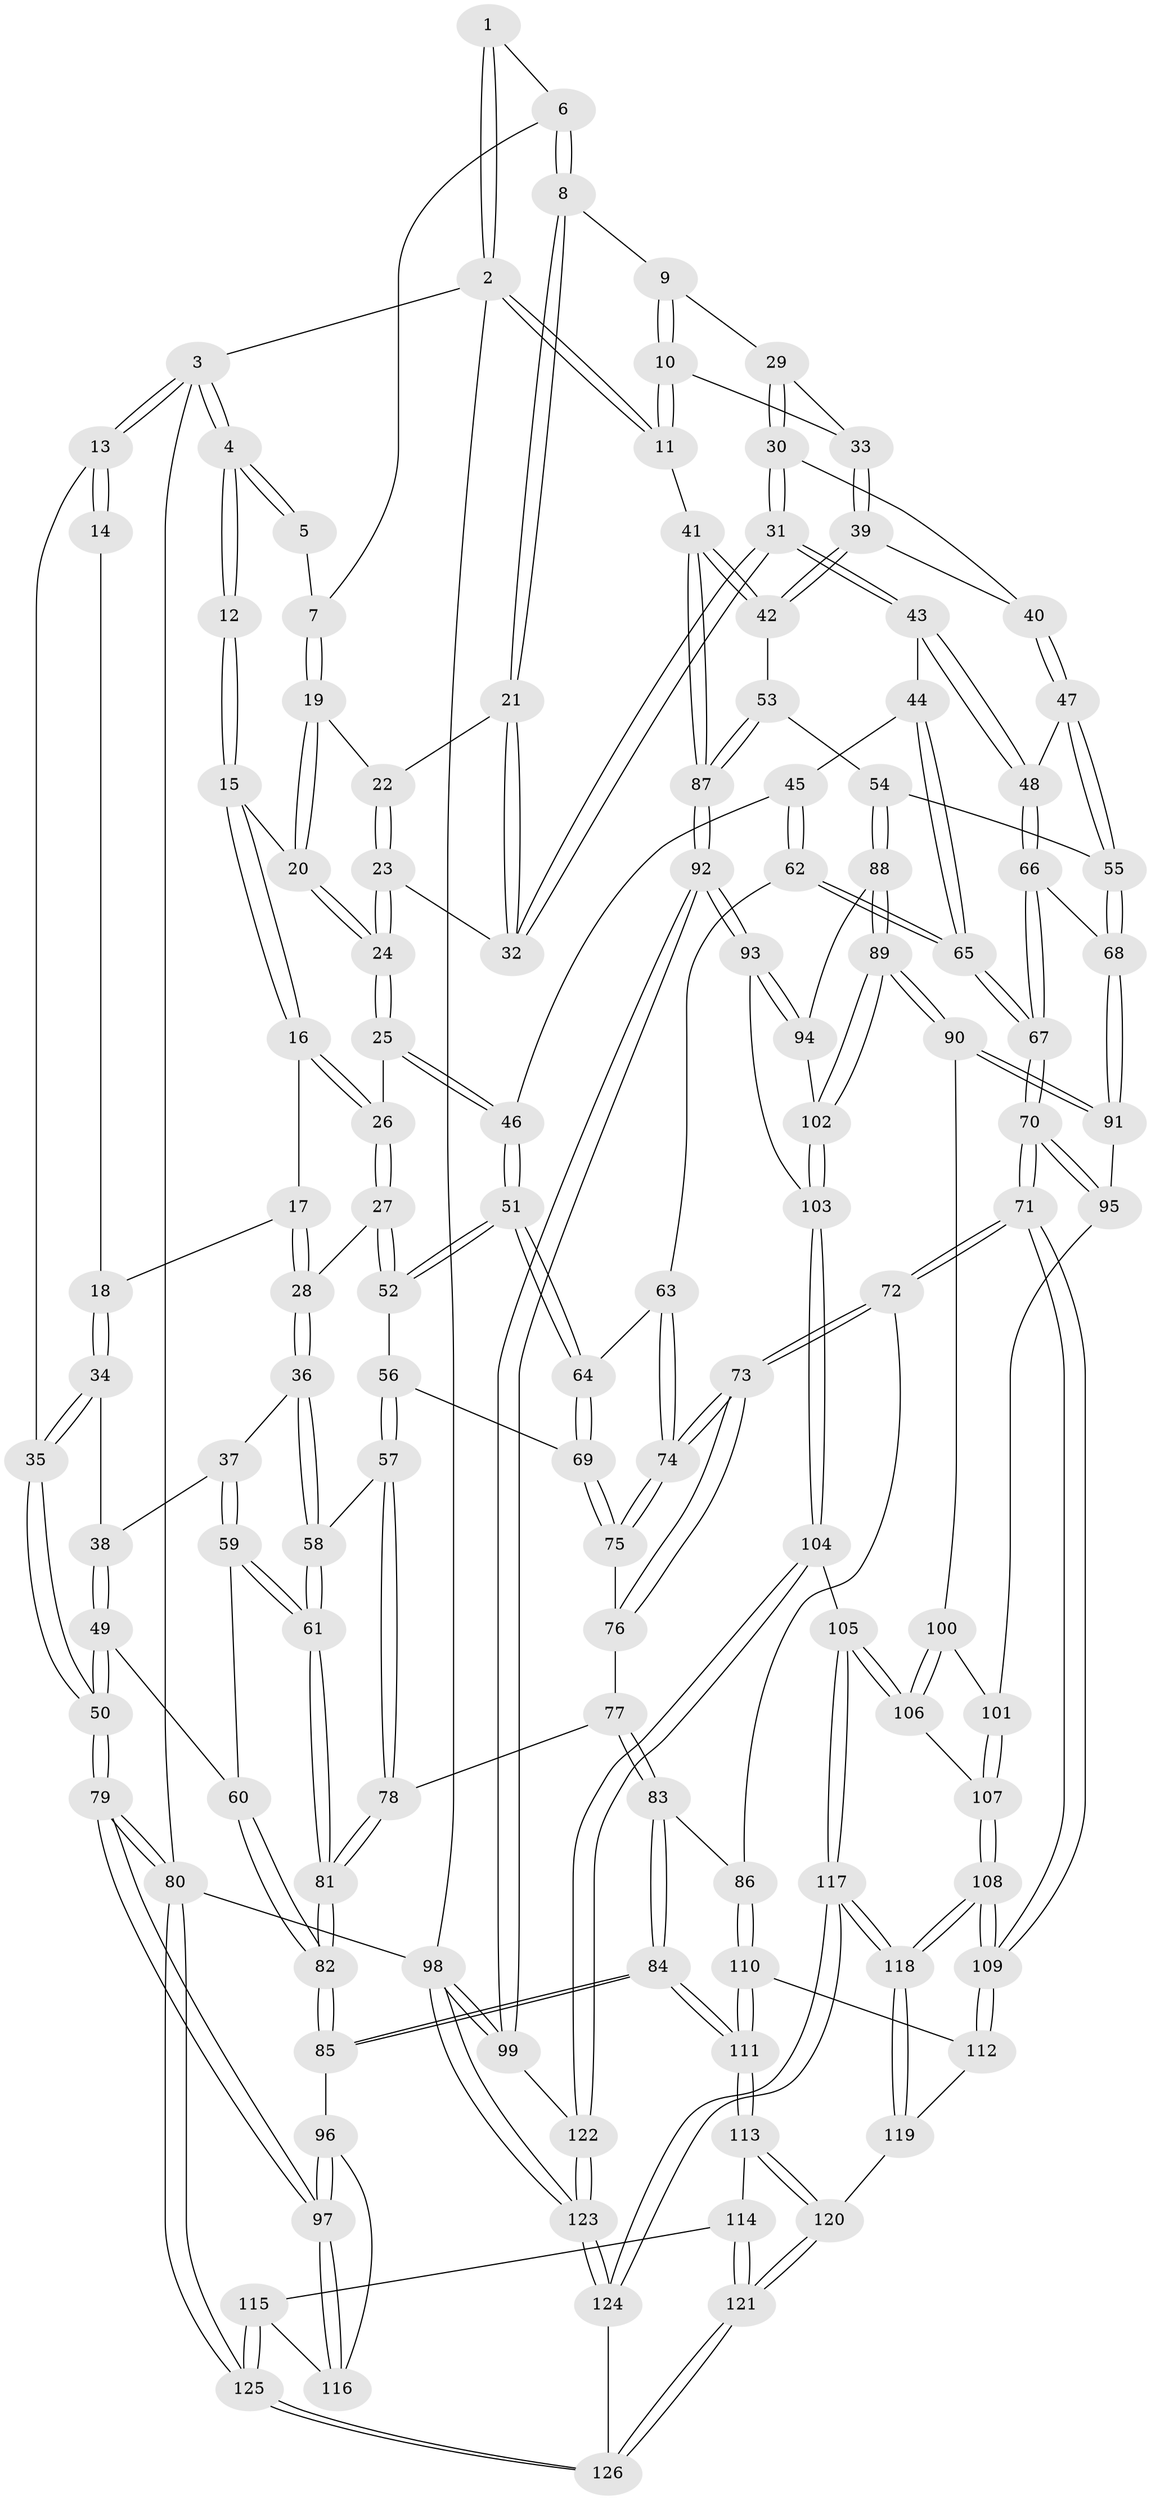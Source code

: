 // coarse degree distribution, {4: 0.42045454545454547, 6: 0.125, 5: 0.3068181818181818, 3: 0.14772727272727273}
// Generated by graph-tools (version 1.1) at 2025/24/03/03/25 07:24:40]
// undirected, 126 vertices, 312 edges
graph export_dot {
graph [start="1"]
  node [color=gray90,style=filled];
  1 [pos="+0.5851085026699276+0"];
  2 [pos="+1+0"];
  3 [pos="+0+0"];
  4 [pos="+0+0"];
  5 [pos="+0.2956817524191477+0"];
  6 [pos="+0.5960036412494526+0.08756838916352723"];
  7 [pos="+0.3366680882393715+0.16520162514625147"];
  8 [pos="+0.6212561890697953+0.13124782298148768"];
  9 [pos="+0.8213798243893436+0.18643922892929762"];
  10 [pos="+1+0"];
  11 [pos="+1+0"];
  12 [pos="+0.21691547817489018+0.14331624251867253"];
  13 [pos="+0+0"];
  14 [pos="+0.10736501568372044+0.2162404565573727"];
  15 [pos="+0.32472140392765386+0.17757560429315467"];
  16 [pos="+0.30592303378019325+0.20608444688740912"];
  17 [pos="+0.29307612294204965+0.22392348516751368"];
  18 [pos="+0.13706269974376437+0.2845761003340786"];
  19 [pos="+0.3321662525694602+0.17306111852646017"];
  20 [pos="+0.3301751589488229+0.17476884223970818"];
  21 [pos="+0.5763260490870712+0.27064507142023875"];
  22 [pos="+0.43398533997990413+0.24615531595155515"];
  23 [pos="+0.43052885308807637+0.3695463285240867"];
  24 [pos="+0.41592666149704194+0.38250164201806097"];
  25 [pos="+0.40279120295541043+0.40685998339778956"];
  26 [pos="+0.3852757096201038+0.41237287979985643"];
  27 [pos="+0.3774511467881238+0.41523527516041137"];
  28 [pos="+0.278454683179748+0.4085756073193181"];
  29 [pos="+0.812874940491988+0.2575887657124101"];
  30 [pos="+0.7773280806537806+0.3510156077643825"];
  31 [pos="+0.6165088246710854+0.36329225463054954"];
  32 [pos="+0.576567912468943+0.2945555959258764"];
  33 [pos="+0.9347409864504144+0.3678830780797767"];
  34 [pos="+0.11858885830786792+0.373994014577776"];
  35 [pos="+0+0.28374005644478567"];
  36 [pos="+0.2628633273652434+0.41642371074106105"];
  37 [pos="+0.13742091444664334+0.39834010752837795"];
  38 [pos="+0.1260210233855001+0.3865537530009008"];
  39 [pos="+0.9267536902212987+0.42990933950029064"];
  40 [pos="+0.7900448587641112+0.38096265079671604"];
  41 [pos="+1+0.476194872156679"];
  42 [pos="+0.9285691808600522+0.4330535741163732"];
  43 [pos="+0.6036673504856365+0.45347854051875836"];
  44 [pos="+0.602671781540288+0.45416574537709836"];
  45 [pos="+0.538930431332504+0.4728195817882053"];
  46 [pos="+0.46786870265168345+0.4599235000716908"];
  47 [pos="+0.7691954888328096+0.4698486693408598"];
  48 [pos="+0.6605743102458143+0.49029918574846587"];
  49 [pos="+0+0.566059176285999"];
  50 [pos="+0+0.5908597011402765"];
  51 [pos="+0.44159804941864134+0.551341229406104"];
  52 [pos="+0.3732096748072309+0.5002086536419705"];
  53 [pos="+0.8733766618707232+0.5655366020118121"];
  54 [pos="+0.8694568484399475+0.5684467190468311"];
  55 [pos="+0.8349032058271824+0.5675353735463793"];
  56 [pos="+0.3558861507089767+0.5412718665882035"];
  57 [pos="+0.3263072578415957+0.5773511639570722"];
  58 [pos="+0.2643366888783992+0.48304284172361484"];
  59 [pos="+0.12185732305122805+0.4969339615152149"];
  60 [pos="+0.00922024488113497+0.5595266815246883"];
  61 [pos="+0.17939400137904793+0.60780154238159"];
  62 [pos="+0.5146736525060329+0.5595617990668731"];
  63 [pos="+0.4851256782961087+0.5623881920042499"];
  64 [pos="+0.4417490481684856+0.554624413750391"];
  65 [pos="+0.5744404301601947+0.6572752248979591"];
  66 [pos="+0.6759783545840284+0.5460006259361104"];
  67 [pos="+0.5786354529899672+0.6758881610579902"];
  68 [pos="+0.7670076385986591+0.6165778918835408"];
  69 [pos="+0.44038404680627447+0.5566054324620913"];
  70 [pos="+0.5769256054425761+0.7067989962779769"];
  71 [pos="+0.5598521775740849+0.7216236475800313"];
  72 [pos="+0.48477717882675686+0.7154129603766569"];
  73 [pos="+0.48080826804055193+0.7088051321088291"];
  74 [pos="+0.4735803221245255+0.6749999616111034"];
  75 [pos="+0.43821969178023223+0.5624758702355173"];
  76 [pos="+0.37106026107693474+0.6086369937932252"];
  77 [pos="+0.3484787125264273+0.6042059284969103"];
  78 [pos="+0.3261937345895731+0.5797418048139755"];
  79 [pos="+0+0.839836595950959"];
  80 [pos="+0+1"];
  81 [pos="+0.18231653733982645+0.6411283315354454"];
  82 [pos="+0.1738166708244392+0.6649102076620336"];
  83 [pos="+0.33799193422187757+0.6474685299051279"];
  84 [pos="+0.23953745486808511+0.7566575443916562"];
  85 [pos="+0.17026118358036454+0.7193543577059415"];
  86 [pos="+0.4213057959479227+0.750225008916644"];
  87 [pos="+1+0.5801149307771851"];
  88 [pos="+0.9056938522264885+0.6628208054002305"];
  89 [pos="+0.8151539043417312+0.7584012386084774"];
  90 [pos="+0.7972239153506195+0.7515212018156217"];
  91 [pos="+0.7325457807429511+0.6886553020490483"];
  92 [pos="+1+0.7344603044766156"];
  93 [pos="+1+0.7410377599037883"];
  94 [pos="+0.9948777076708214+0.7249747652467409"];
  95 [pos="+0.6673760410456872+0.7055101529197327"];
  96 [pos="+0.16719126654534291+0.7209859967225019"];
  97 [pos="+0+0.8346678287354884"];
  98 [pos="+1+1"];
  99 [pos="+1+1"];
  100 [pos="+0.7945350424322828+0.7550276116039248"];
  101 [pos="+0.708587099196065+0.818676165225121"];
  102 [pos="+0.8191938043134313+0.7632283892044851"];
  103 [pos="+0.8744004133054595+0.8565846594148813"];
  104 [pos="+0.8716613008549687+0.8772710191720461"];
  105 [pos="+0.8649099005165645+0.8819536647334888"];
  106 [pos="+0.7461011460916155+0.842339766201136"];
  107 [pos="+0.7073864402294348+0.859129621675449"];
  108 [pos="+0.6140349260593564+0.9912364084098619"];
  109 [pos="+0.5904085620503052+0.9377640417812264"];
  110 [pos="+0.3683525908965803+0.7931794720546043"];
  111 [pos="+0.2893499346310893+0.8013954764065885"];
  112 [pos="+0.4108773390391696+0.8591052275793496"];
  113 [pos="+0.28249716318561874+0.838303349131007"];
  114 [pos="+0.19758090038418416+0.9004789985153538"];
  115 [pos="+0.15471083080802345+0.9265133795862528"];
  116 [pos="+0.14462598417694164+0.9173424775406883"];
  117 [pos="+0.6375306371619576+1"];
  118 [pos="+0.6263076534750865+1"];
  119 [pos="+0.3981337672559607+0.9300902604324005"];
  120 [pos="+0.30466818721893973+0.9775955110666813"];
  121 [pos="+0.2930394909953418+1"];
  122 [pos="+0.8969305404451599+0.8964128799278761"];
  123 [pos="+0.9197515051627382+1"];
  124 [pos="+0.6351731821623341+1"];
  125 [pos="+0.23150753671103488+1"];
  126 [pos="+0.24003806693627153+1"];
  1 -- 2;
  1 -- 2;
  1 -- 6;
  2 -- 3;
  2 -- 11;
  2 -- 11;
  2 -- 98;
  3 -- 4;
  3 -- 4;
  3 -- 13;
  3 -- 13;
  3 -- 80;
  4 -- 5;
  4 -- 5;
  4 -- 12;
  4 -- 12;
  5 -- 7;
  6 -- 7;
  6 -- 8;
  6 -- 8;
  7 -- 19;
  7 -- 19;
  8 -- 9;
  8 -- 21;
  8 -- 21;
  9 -- 10;
  9 -- 10;
  9 -- 29;
  10 -- 11;
  10 -- 11;
  10 -- 33;
  11 -- 41;
  12 -- 15;
  12 -- 15;
  13 -- 14;
  13 -- 14;
  13 -- 35;
  14 -- 18;
  15 -- 16;
  15 -- 16;
  15 -- 20;
  16 -- 17;
  16 -- 26;
  16 -- 26;
  17 -- 18;
  17 -- 28;
  17 -- 28;
  18 -- 34;
  18 -- 34;
  19 -- 20;
  19 -- 20;
  19 -- 22;
  20 -- 24;
  20 -- 24;
  21 -- 22;
  21 -- 32;
  21 -- 32;
  22 -- 23;
  22 -- 23;
  23 -- 24;
  23 -- 24;
  23 -- 32;
  24 -- 25;
  24 -- 25;
  25 -- 26;
  25 -- 46;
  25 -- 46;
  26 -- 27;
  26 -- 27;
  27 -- 28;
  27 -- 52;
  27 -- 52;
  28 -- 36;
  28 -- 36;
  29 -- 30;
  29 -- 30;
  29 -- 33;
  30 -- 31;
  30 -- 31;
  30 -- 40;
  31 -- 32;
  31 -- 32;
  31 -- 43;
  31 -- 43;
  33 -- 39;
  33 -- 39;
  34 -- 35;
  34 -- 35;
  34 -- 38;
  35 -- 50;
  35 -- 50;
  36 -- 37;
  36 -- 58;
  36 -- 58;
  37 -- 38;
  37 -- 59;
  37 -- 59;
  38 -- 49;
  38 -- 49;
  39 -- 40;
  39 -- 42;
  39 -- 42;
  40 -- 47;
  40 -- 47;
  41 -- 42;
  41 -- 42;
  41 -- 87;
  41 -- 87;
  42 -- 53;
  43 -- 44;
  43 -- 48;
  43 -- 48;
  44 -- 45;
  44 -- 65;
  44 -- 65;
  45 -- 46;
  45 -- 62;
  45 -- 62;
  46 -- 51;
  46 -- 51;
  47 -- 48;
  47 -- 55;
  47 -- 55;
  48 -- 66;
  48 -- 66;
  49 -- 50;
  49 -- 50;
  49 -- 60;
  50 -- 79;
  50 -- 79;
  51 -- 52;
  51 -- 52;
  51 -- 64;
  51 -- 64;
  52 -- 56;
  53 -- 54;
  53 -- 87;
  53 -- 87;
  54 -- 55;
  54 -- 88;
  54 -- 88;
  55 -- 68;
  55 -- 68;
  56 -- 57;
  56 -- 57;
  56 -- 69;
  57 -- 58;
  57 -- 78;
  57 -- 78;
  58 -- 61;
  58 -- 61;
  59 -- 60;
  59 -- 61;
  59 -- 61;
  60 -- 82;
  60 -- 82;
  61 -- 81;
  61 -- 81;
  62 -- 63;
  62 -- 65;
  62 -- 65;
  63 -- 64;
  63 -- 74;
  63 -- 74;
  64 -- 69;
  64 -- 69;
  65 -- 67;
  65 -- 67;
  66 -- 67;
  66 -- 67;
  66 -- 68;
  67 -- 70;
  67 -- 70;
  68 -- 91;
  68 -- 91;
  69 -- 75;
  69 -- 75;
  70 -- 71;
  70 -- 71;
  70 -- 95;
  70 -- 95;
  71 -- 72;
  71 -- 72;
  71 -- 109;
  71 -- 109;
  72 -- 73;
  72 -- 73;
  72 -- 86;
  73 -- 74;
  73 -- 74;
  73 -- 76;
  73 -- 76;
  74 -- 75;
  74 -- 75;
  75 -- 76;
  76 -- 77;
  77 -- 78;
  77 -- 83;
  77 -- 83;
  78 -- 81;
  78 -- 81;
  79 -- 80;
  79 -- 80;
  79 -- 97;
  79 -- 97;
  80 -- 125;
  80 -- 125;
  80 -- 98;
  81 -- 82;
  81 -- 82;
  82 -- 85;
  82 -- 85;
  83 -- 84;
  83 -- 84;
  83 -- 86;
  84 -- 85;
  84 -- 85;
  84 -- 111;
  84 -- 111;
  85 -- 96;
  86 -- 110;
  86 -- 110;
  87 -- 92;
  87 -- 92;
  88 -- 89;
  88 -- 89;
  88 -- 94;
  89 -- 90;
  89 -- 90;
  89 -- 102;
  89 -- 102;
  90 -- 91;
  90 -- 91;
  90 -- 100;
  91 -- 95;
  92 -- 93;
  92 -- 93;
  92 -- 99;
  92 -- 99;
  93 -- 94;
  93 -- 94;
  93 -- 103;
  94 -- 102;
  95 -- 101;
  96 -- 97;
  96 -- 97;
  96 -- 116;
  97 -- 116;
  97 -- 116;
  98 -- 99;
  98 -- 99;
  98 -- 123;
  98 -- 123;
  99 -- 122;
  100 -- 101;
  100 -- 106;
  100 -- 106;
  101 -- 107;
  101 -- 107;
  102 -- 103;
  102 -- 103;
  103 -- 104;
  103 -- 104;
  104 -- 105;
  104 -- 122;
  104 -- 122;
  105 -- 106;
  105 -- 106;
  105 -- 117;
  105 -- 117;
  106 -- 107;
  107 -- 108;
  107 -- 108;
  108 -- 109;
  108 -- 109;
  108 -- 118;
  108 -- 118;
  109 -- 112;
  109 -- 112;
  110 -- 111;
  110 -- 111;
  110 -- 112;
  111 -- 113;
  111 -- 113;
  112 -- 119;
  113 -- 114;
  113 -- 120;
  113 -- 120;
  114 -- 115;
  114 -- 121;
  114 -- 121;
  115 -- 116;
  115 -- 125;
  115 -- 125;
  117 -- 118;
  117 -- 118;
  117 -- 124;
  117 -- 124;
  118 -- 119;
  118 -- 119;
  119 -- 120;
  120 -- 121;
  120 -- 121;
  121 -- 126;
  121 -- 126;
  122 -- 123;
  122 -- 123;
  123 -- 124;
  123 -- 124;
  124 -- 126;
  125 -- 126;
  125 -- 126;
}
